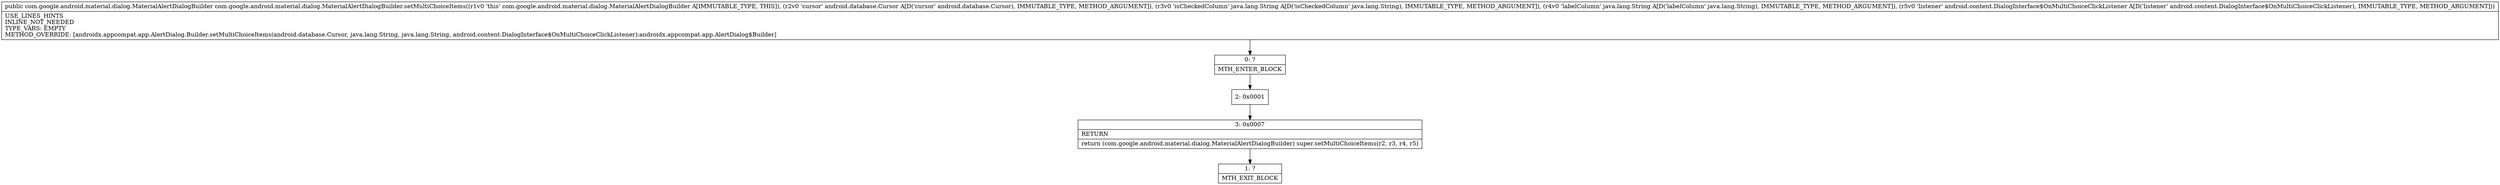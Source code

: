 digraph "CFG forcom.google.android.material.dialog.MaterialAlertDialogBuilder.setMultiChoiceItems(Landroid\/database\/Cursor;Ljava\/lang\/String;Ljava\/lang\/String;Landroid\/content\/DialogInterface$OnMultiChoiceClickListener;)Lcom\/google\/android\/material\/dialog\/MaterialAlertDialogBuilder;" {
Node_0 [shape=record,label="{0\:\ ?|MTH_ENTER_BLOCK\l}"];
Node_2 [shape=record,label="{2\:\ 0x0001}"];
Node_3 [shape=record,label="{3\:\ 0x0007|RETURN\l|return (com.google.android.material.dialog.MaterialAlertDialogBuilder) super.setMultiChoiceItems(r2, r3, r4, r5)\l}"];
Node_1 [shape=record,label="{1\:\ ?|MTH_EXIT_BLOCK\l}"];
MethodNode[shape=record,label="{public com.google.android.material.dialog.MaterialAlertDialogBuilder com.google.android.material.dialog.MaterialAlertDialogBuilder.setMultiChoiceItems((r1v0 'this' com.google.android.material.dialog.MaterialAlertDialogBuilder A[IMMUTABLE_TYPE, THIS]), (r2v0 'cursor' android.database.Cursor A[D('cursor' android.database.Cursor), IMMUTABLE_TYPE, METHOD_ARGUMENT]), (r3v0 'isCheckedColumn' java.lang.String A[D('isCheckedColumn' java.lang.String), IMMUTABLE_TYPE, METHOD_ARGUMENT]), (r4v0 'labelColumn' java.lang.String A[D('labelColumn' java.lang.String), IMMUTABLE_TYPE, METHOD_ARGUMENT]), (r5v0 'listener' android.content.DialogInterface$OnMultiChoiceClickListener A[D('listener' android.content.DialogInterface$OnMultiChoiceClickListener), IMMUTABLE_TYPE, METHOD_ARGUMENT]))  | USE_LINES_HINTS\lINLINE_NOT_NEEDED\lTYPE_VARS: EMPTY\lMETHOD_OVERRIDE: [androidx.appcompat.app.AlertDialog.Builder.setMultiChoiceItems(android.database.Cursor, java.lang.String, java.lang.String, android.content.DialogInterface$OnMultiChoiceClickListener):androidx.appcompat.app.AlertDialog$Builder]\l}"];
MethodNode -> Node_0;Node_0 -> Node_2;
Node_2 -> Node_3;
Node_3 -> Node_1;
}

